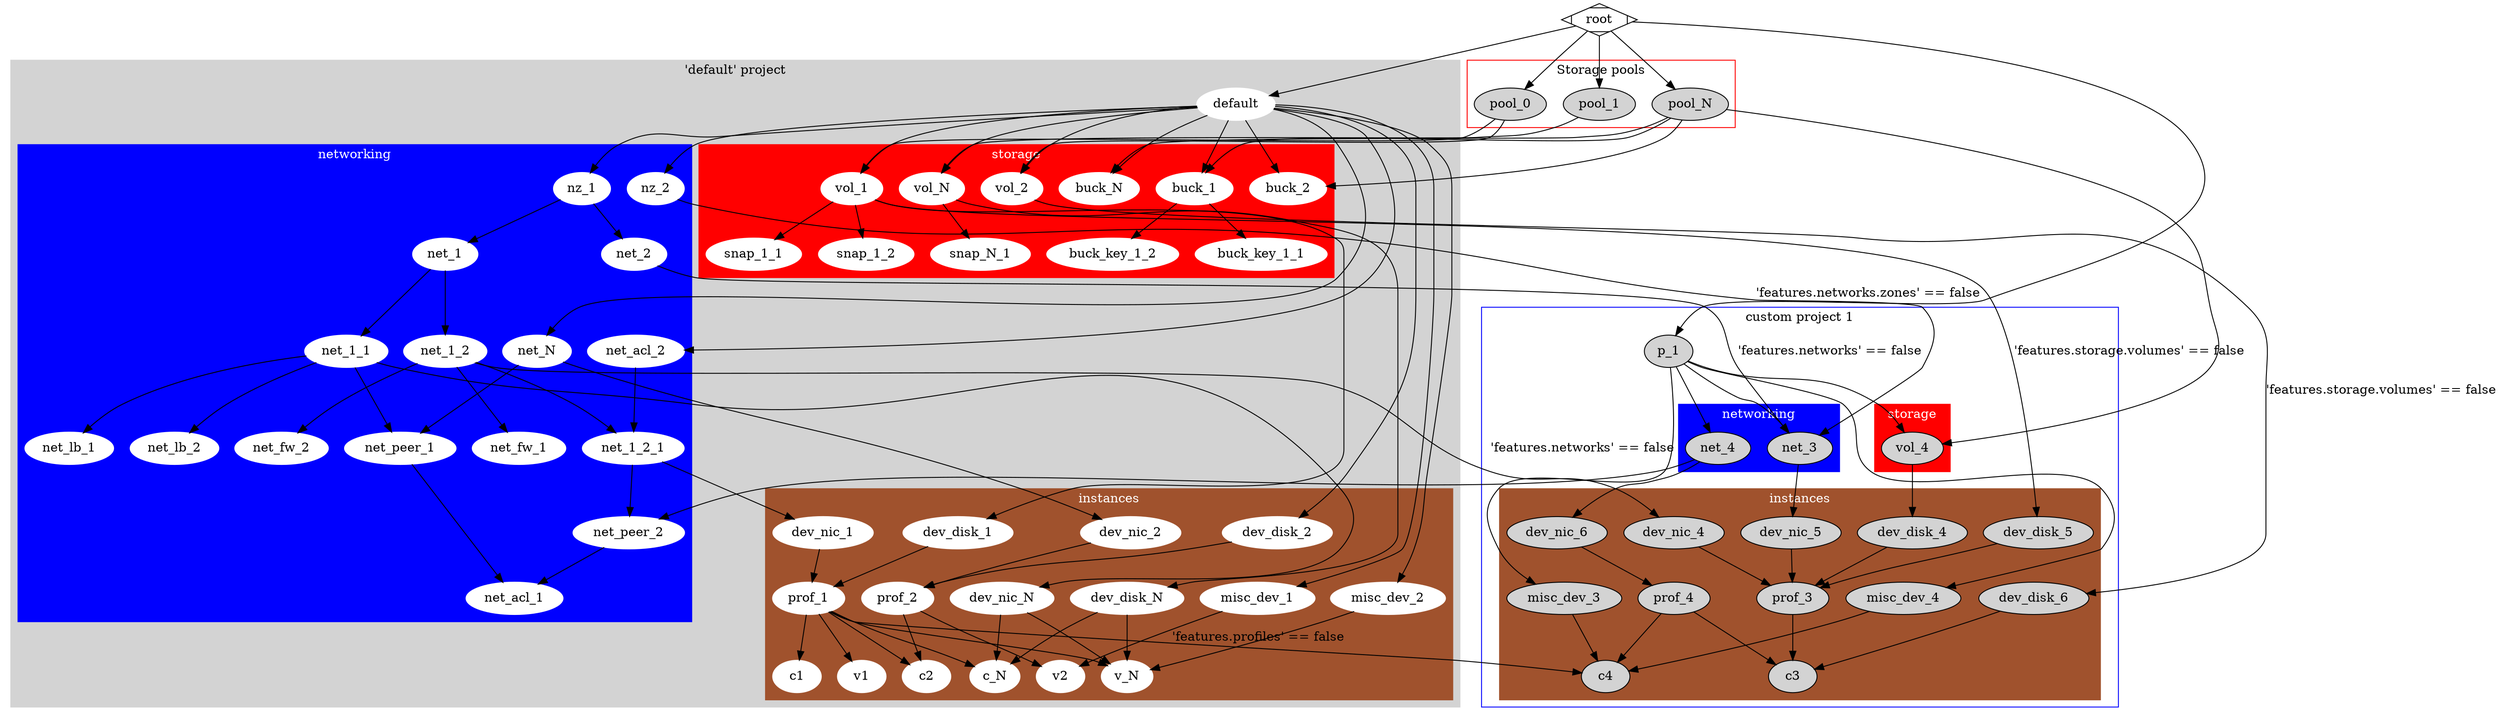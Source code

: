 digraph G {
    # Storage pools cluster
    subgraph cluster_0 {
        node [style=filled];
        pool_0;
        pool_1;
        pool_N;
        
        label = "Storage pools";
        color=red
    }

    # "Default" project cluster
    subgraph cluster_1 {
        style=filled;
        color=lightgrey;
        node [style=filled,color=white];
        default;
        
        # Networking
        subgraph cluster_4 {
            node [style=filled];
            nz_1;
            nz_2;
        
            net_1;
            net_2;
            net_N;
            net_1_1;
            net_1_2;
            net_1_2_1;
            
            net_peer_1;
            net_peer_2;
            
            net_lb_1;
            net_lb_2;
            net_fw_1;
            net_fw_2;
            
            
            nz_1 -> net_1;
            nz_1 -> net_2;
            
            net_1 -> net_1_1;
            net_1 -> net_1_2;
            net_1_2 -> net_1_2_1;
            
            net_N -> net_peer_1;
            net_1_1 -> net_peer_1;
            
            net_1_1 -> net_lb_1;
            net_1_1 -> net_lb_2;
            
            net_1_2 -> net_fw_1;
            net_1_2 -> net_fw_2;
            
            net_acl_1;
            net_acl_2;
            
            net_peer_1 -> net_acl_1;
            net_peer_2 -> net_acl_1;
            net_acl_2 -> net_1_2_1;
                
            net_1_2_1 -> net_peer_2;
        
            label = "networking";
            fontcolor = "white";
            color=blue
        }
        
        # Storage
        subgraph cluster_5 {
            node [style=filled];
            vol_1;
            vol_2;
            vol_N;
            
            snap_1_1;
            snap_1_2;
            snap_N_1;
            
            pool_0 -> vol_1;
            pool_0 -> vol_2;
            pool_1 -> vol_N;
            
            vol_1 -> snap_1_1;
            vol_1 -> snap_1_2;
            vol_N -> snap_N_1;
        
            buck_1;
            buck_2;
            buck_N;
            
            buck_key_1_1;
            buck_key_1_2;
            
            buck_1 -> buck_key_1_1;
            buck_1 -> buck_key_1_2;
            
            pool_N -> buck_1;
            pool_N -> buck_2;
            pool_N -> buck_N;
            
            label = "storage";
            fontcolor = "white";
            color=red
        }
        
        # Instances
        subgraph cluster_6 {
            node [style=filled];
            
            dev_nic_1;
            dev_nic_2;
            dev_nic_N;
            
            dev_disk_1;
            dev_disk_2;
            dev_disk_N;
            
            misc_dev_1; # 'misc' devices that are not disk or nic
            misc_dev_2;
            
            prof_1;
            prof_2;
            
            dev_nic_1 -> prof_1;
            dev_disk_1 -> prof_1;
            dev_nic_2 -> prof_2;
            dev_disk_2 -> prof_2;
            
            prof_1 -> c1;
            prof_1 -> c2;
            prof_1 -> v1;
            prof_2 -> c2;
            prof_2 -> v2;
            prof_1 -> c_N;
            prof_1 -> v_N;
            dev_nic_N -> c_N;
            dev_disk_N -> c_N;
            dev_nic_N -> v_N;
            dev_disk_N -> v_N;
            misc_dev_1 -> v2;
            misc_dev_2 -> v_N;
            
            c1;
            c2;
            c_N;
            
            v1;
            v2;
            v_N;
            
            label = "instances";
            fontcolor = "white";
            color=sienna
        }
        
        # project to storage
        default -> vol_1;
        default -> vol_2;
        default -> vol_N;
        default -> buck_1;
        default -> buck_2;
        default -> buck_N;
        default -> dev_disk_2;
        default -> misc_dev_1;
        default -> misc_dev_2;
        
        # project to networking
        default -> nz_1;
        default -> nz_2;
        default -> net_N;
        default -> net_acl_2;
        
        # volumes to disk devices
        vol_1 -> dev_disk_1;
        vol_N -> dev_disk_N;
        
        # networks to nic devices
        net_1_1 -> dev_nic_N;
        net_1_2_1 -> dev_nic_1;
        net_N -> dev_nic_2;
    
        label = "'default' project";
    }

    # Custom project 1
    subgraph cluster_2 {
        node [style=filled];
        p_1;
        label = "custom project 1";
        color=blue
        
        # Networking
        subgraph cluster_7 {
            style=filled;
            node [style=filled];
            
            net_3;
            net_4;
            
            nz_2 -> net_3 [label="'features.networks.zones' == false"];
            
            net_2 -> net_3 [label="'features.networks' == false"];
            net_4 -> net_peer_2;
            
            
            label = "networking";
            fontcolor = "white";
            color=blue
        }
        
        # Storage
        subgraph cluster_8 {
            style=filled;
            node [style=filled];
            
            vol_4
            
            label = "storage";
            fontcolor = "white";
            color=red
        }
        
        # Instances
        subgraph cluster_9 {
            style=filled;
            node [style=filled];
            
            dev_nic_4;
            dev_nic_5;
            dev_nic_6;
            
            dev_disk_4;
            dev_disk_5;
            dev_disk_6;
            
            misc_dev_3; # 'misc' devices that are not disk or nic
            misc_dev_4;
            
            prof_3;
            prof_4;
            
            net_1_2 -> dev_nic_4 [label="'features.networks' == false"];
            net_3 -> dev_nic_5;
            net_4 -> dev_nic_6;
            
            vol_4 -> dev_disk_4;
            vol_1 -> dev_disk_5 [label="'features.storage.volumes' == false"];
            vol_2 -> dev_disk_6 [label="'features.storage.volumes' == false"];
            
            dev_nic_4 -> prof_3;
            dev_disk_4 -> prof_3;
            dev_disk_5 -> prof_3;
            dev_nic_5 -> prof_3;
            dev_nic_6 -> prof_4;
            
            c3;
            c4;
            
            prof_3 -> c3;
            prof_4 -> c3;
            prof_4 -> c4;
            prof_1 -> c4 [label="'features.profiles' == false"];
            
            dev_disk_6 -> c3;
            misc_dev_3 -> c4;
            misc_dev_4 -> c4;
            
            label = "instances";
            fontcolor = "white";
            color=sienna
        }
        
        pool_N -> vol_4;
        
        p_1 -> net_4;
        p_1 -> net_3;
        p_1 -> vol_4;
        p_1 -> misc_dev_3;
        p_1 -> misc_dev_4;
    }
    
    
  
    # Storage pools
    root -> pool_0;
    root -> pool_1;
    root -> pool_N;
    
    # Projects
    root -> default;
    root -> p_1;

    root [shape=Mdiamond];
}
